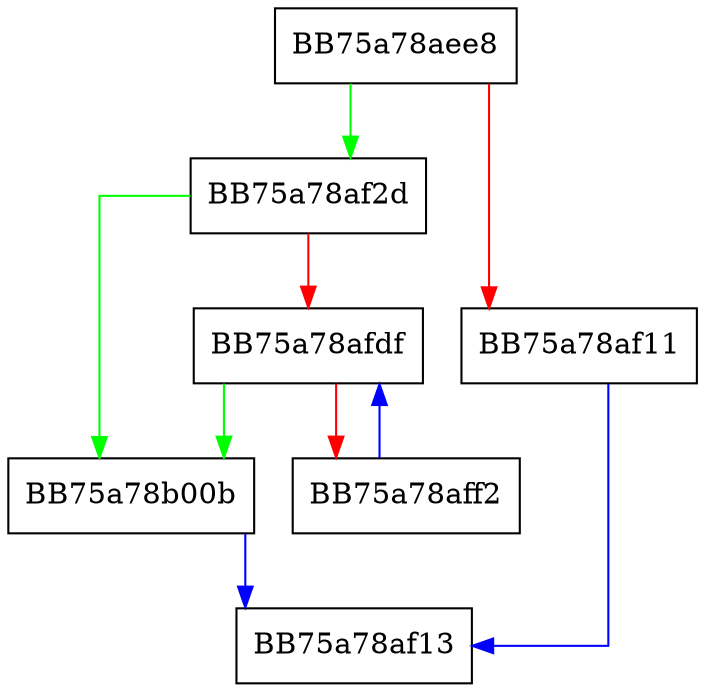 digraph __unDNameEx {
  node [shape="box"];
  graph [splines=ortho];
  BB75a78aee8 -> BB75a78af2d [color="green"];
  BB75a78aee8 -> BB75a78af11 [color="red"];
  BB75a78af11 -> BB75a78af13 [color="blue"];
  BB75a78af2d -> BB75a78b00b [color="green"];
  BB75a78af2d -> BB75a78afdf [color="red"];
  BB75a78afdf -> BB75a78b00b [color="green"];
  BB75a78afdf -> BB75a78aff2 [color="red"];
  BB75a78aff2 -> BB75a78afdf [color="blue"];
  BB75a78b00b -> BB75a78af13 [color="blue"];
}